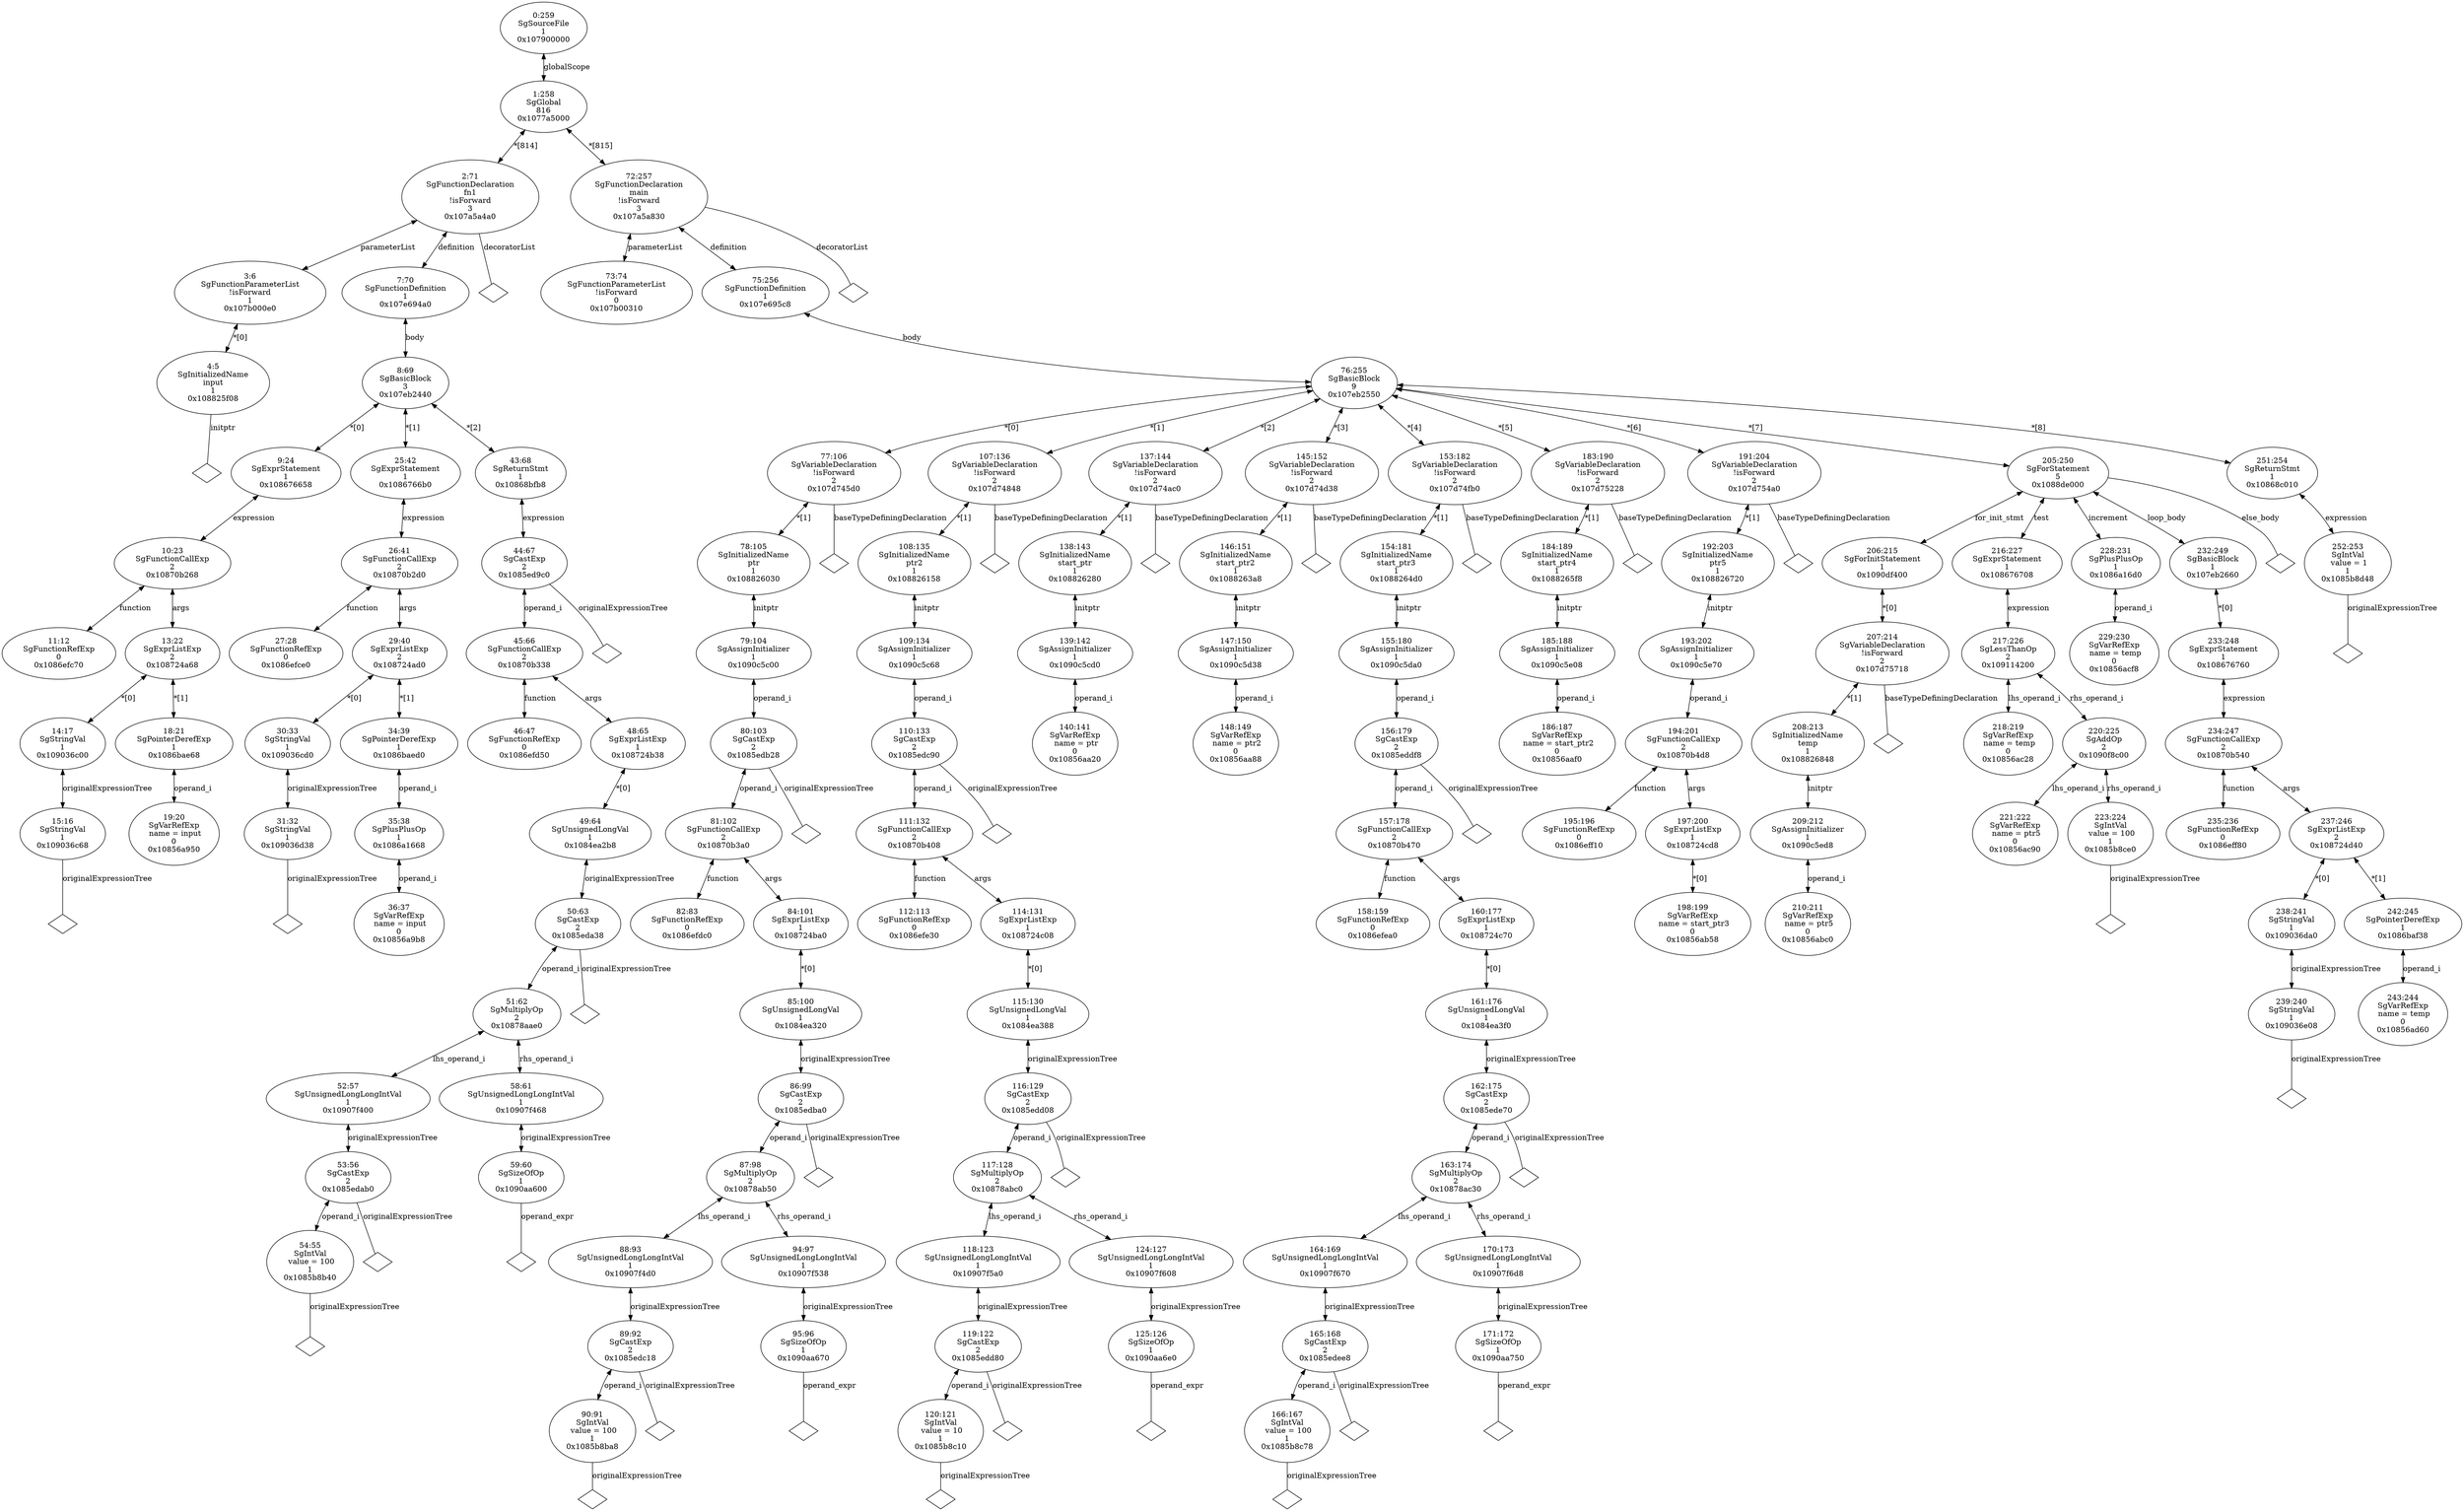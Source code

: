 digraph "G./pointer_example9.cpp.dot" {
"0x108825f08"[label="4:5\nSgInitializedName\ninput\n1\n0x108825f08\n" ];
"0x108825f08" -> "0x108825f08__initptr__null"[label="initptr" dir=none ];
"0x108825f08__initptr__null"[label="" shape=diamond ];
"0x107b000e0"[label="3:6\nSgFunctionParameterList\n!isForward\n1\n0x107b000e0\n" ];
"0x107b000e0" -> "0x108825f08"[label="*[0]" dir=both ];
"0x1086efc70"[label="11:12\nSgFunctionRefExp\n0\n0x1086efc70\n" ];
"0x109036c68"[label="15:16\nSgStringVal\n1\n0x109036c68\n" ];
"0x109036c68" -> "0x109036c68__originalExpressionTree__null"[label="originalExpressionTree" dir=none ];
"0x109036c68__originalExpressionTree__null"[label="" shape=diamond ];
"0x109036c00"[label="14:17\nSgStringVal\n1\n0x109036c00\n" ];
"0x109036c00" -> "0x109036c68"[label="originalExpressionTree" dir=both ];
"0x10856a950"[label="19:20\nSgVarRefExp\n name = input\n0\n0x10856a950\n" ];
"0x1086bae68"[label="18:21\nSgPointerDerefExp\n1\n0x1086bae68\n" ];
"0x1086bae68" -> "0x10856a950"[label="operand_i" dir=both ];
"0x108724a68"[label="13:22\nSgExprListExp\n2\n0x108724a68\n" ];
"0x108724a68" -> "0x109036c00"[label="*[0]" dir=both ];
"0x108724a68" -> "0x1086bae68"[label="*[1]" dir=both ];
"0x10870b268"[label="10:23\nSgFunctionCallExp\n2\n0x10870b268\n" ];
"0x10870b268" -> "0x1086efc70"[label="function" dir=both ];
"0x10870b268" -> "0x108724a68"[label="args" dir=both ];
"0x108676658"[label="9:24\nSgExprStatement\n1\n0x108676658\n" ];
"0x108676658" -> "0x10870b268"[label="expression" dir=both ];
"0x1086efce0"[label="27:28\nSgFunctionRefExp\n0\n0x1086efce0\n" ];
"0x109036d38"[label="31:32\nSgStringVal\n1\n0x109036d38\n" ];
"0x109036d38" -> "0x109036d38__originalExpressionTree__null"[label="originalExpressionTree" dir=none ];
"0x109036d38__originalExpressionTree__null"[label="" shape=diamond ];
"0x109036cd0"[label="30:33\nSgStringVal\n1\n0x109036cd0\n" ];
"0x109036cd0" -> "0x109036d38"[label="originalExpressionTree" dir=both ];
"0x10856a9b8"[label="36:37\nSgVarRefExp\n name = input\n0\n0x10856a9b8\n" ];
"0x1086a1668"[label="35:38\nSgPlusPlusOp\n1\n0x1086a1668\n" ];
"0x1086a1668" -> "0x10856a9b8"[label="operand_i" dir=both ];
"0x1086baed0"[label="34:39\nSgPointerDerefExp\n1\n0x1086baed0\n" ];
"0x1086baed0" -> "0x1086a1668"[label="operand_i" dir=both ];
"0x108724ad0"[label="29:40\nSgExprListExp\n2\n0x108724ad0\n" ];
"0x108724ad0" -> "0x109036cd0"[label="*[0]" dir=both ];
"0x108724ad0" -> "0x1086baed0"[label="*[1]" dir=both ];
"0x10870b2d0"[label="26:41\nSgFunctionCallExp\n2\n0x10870b2d0\n" ];
"0x10870b2d0" -> "0x1086efce0"[label="function" dir=both ];
"0x10870b2d0" -> "0x108724ad0"[label="args" dir=both ];
"0x1086766b0"[label="25:42\nSgExprStatement\n1\n0x1086766b0\n" ];
"0x1086766b0" -> "0x10870b2d0"[label="expression" dir=both ];
"0x1086efd50"[label="46:47\nSgFunctionRefExp\n0\n0x1086efd50\n" ];
"0x1085b8b40"[label="54:55\nSgIntVal\n value = 100\n1\n0x1085b8b40\n" ];
"0x1085b8b40" -> "0x1085b8b40__originalExpressionTree__null"[label="originalExpressionTree" dir=none ];
"0x1085b8b40__originalExpressionTree__null"[label="" shape=diamond ];
"0x1085edab0"[label="53:56\nSgCastExp\n2\n0x1085edab0\n" ];
"0x1085edab0" -> "0x1085b8b40"[label="operand_i" dir=both ];
"0x1085edab0" -> "0x1085edab0__originalExpressionTree__null"[label="originalExpressionTree" dir=none ];
"0x1085edab0__originalExpressionTree__null"[label="" shape=diamond ];
"0x10907f400"[label="52:57\nSgUnsignedLongLongIntVal\n1\n0x10907f400\n" ];
"0x10907f400" -> "0x1085edab0"[label="originalExpressionTree" dir=both ];
"0x1090aa600"[label="59:60\nSgSizeOfOp\n1\n0x1090aa600\n" ];
"0x1090aa600" -> "0x1090aa600__operand_expr__null"[label="operand_expr" dir=none ];
"0x1090aa600__operand_expr__null"[label="" shape=diamond ];
"0x10907f468"[label="58:61\nSgUnsignedLongLongIntVal\n1\n0x10907f468\n" ];
"0x10907f468" -> "0x1090aa600"[label="originalExpressionTree" dir=both ];
"0x10878aae0"[label="51:62\nSgMultiplyOp\n2\n0x10878aae0\n" ];
"0x10878aae0" -> "0x10907f400"[label="lhs_operand_i" dir=both ];
"0x10878aae0" -> "0x10907f468"[label="rhs_operand_i" dir=both ];
"0x1085eda38"[label="50:63\nSgCastExp\n2\n0x1085eda38\n" ];
"0x1085eda38" -> "0x10878aae0"[label="operand_i" dir=both ];
"0x1085eda38" -> "0x1085eda38__originalExpressionTree__null"[label="originalExpressionTree" dir=none ];
"0x1085eda38__originalExpressionTree__null"[label="" shape=diamond ];
"0x1084ea2b8"[label="49:64\nSgUnsignedLongVal\n1\n0x1084ea2b8\n" ];
"0x1084ea2b8" -> "0x1085eda38"[label="originalExpressionTree" dir=both ];
"0x108724b38"[label="48:65\nSgExprListExp\n1\n0x108724b38\n" ];
"0x108724b38" -> "0x1084ea2b8"[label="*[0]" dir=both ];
"0x10870b338"[label="45:66\nSgFunctionCallExp\n2\n0x10870b338\n" ];
"0x10870b338" -> "0x1086efd50"[label="function" dir=both ];
"0x10870b338" -> "0x108724b38"[label="args" dir=both ];
"0x1085ed9c0"[label="44:67\nSgCastExp\n2\n0x1085ed9c0\n" ];
"0x1085ed9c0" -> "0x10870b338"[label="operand_i" dir=both ];
"0x1085ed9c0" -> "0x1085ed9c0__originalExpressionTree__null"[label="originalExpressionTree" dir=none ];
"0x1085ed9c0__originalExpressionTree__null"[label="" shape=diamond ];
"0x10868bfb8"[label="43:68\nSgReturnStmt\n1\n0x10868bfb8\n" ];
"0x10868bfb8" -> "0x1085ed9c0"[label="expression" dir=both ];
"0x107eb2440"[label="8:69\nSgBasicBlock\n3\n0x107eb2440\n" ];
"0x107eb2440" -> "0x108676658"[label="*[0]" dir=both ];
"0x107eb2440" -> "0x1086766b0"[label="*[1]" dir=both ];
"0x107eb2440" -> "0x10868bfb8"[label="*[2]" dir=both ];
"0x107e694a0"[label="7:70\nSgFunctionDefinition\n1\n0x107e694a0\n" ];
"0x107e694a0" -> "0x107eb2440"[label="body" dir=both ];
"0x107a5a4a0"[label="2:71\nSgFunctionDeclaration\nfn1\n!isForward\n3\n0x107a5a4a0\n" ];
"0x107a5a4a0" -> "0x107b000e0"[label="parameterList" dir=both ];
"0x107a5a4a0" -> "0x107a5a4a0__decoratorList__null"[label="decoratorList" dir=none ];
"0x107a5a4a0__decoratorList__null"[label="" shape=diamond ];
"0x107a5a4a0" -> "0x107e694a0"[label="definition" dir=both ];
"0x107b00310"[label="73:74\nSgFunctionParameterList\n!isForward\n0\n0x107b00310\n" ];
"0x1086efdc0"[label="82:83\nSgFunctionRefExp\n0\n0x1086efdc0\n" ];
"0x1085b8ba8"[label="90:91\nSgIntVal\n value = 100\n1\n0x1085b8ba8\n" ];
"0x1085b8ba8" -> "0x1085b8ba8__originalExpressionTree__null"[label="originalExpressionTree" dir=none ];
"0x1085b8ba8__originalExpressionTree__null"[label="" shape=diamond ];
"0x1085edc18"[label="89:92\nSgCastExp\n2\n0x1085edc18\n" ];
"0x1085edc18" -> "0x1085b8ba8"[label="operand_i" dir=both ];
"0x1085edc18" -> "0x1085edc18__originalExpressionTree__null"[label="originalExpressionTree" dir=none ];
"0x1085edc18__originalExpressionTree__null"[label="" shape=diamond ];
"0x10907f4d0"[label="88:93\nSgUnsignedLongLongIntVal\n1\n0x10907f4d0\n" ];
"0x10907f4d0" -> "0x1085edc18"[label="originalExpressionTree" dir=both ];
"0x1090aa670"[label="95:96\nSgSizeOfOp\n1\n0x1090aa670\n" ];
"0x1090aa670" -> "0x1090aa670__operand_expr__null"[label="operand_expr" dir=none ];
"0x1090aa670__operand_expr__null"[label="" shape=diamond ];
"0x10907f538"[label="94:97\nSgUnsignedLongLongIntVal\n1\n0x10907f538\n" ];
"0x10907f538" -> "0x1090aa670"[label="originalExpressionTree" dir=both ];
"0x10878ab50"[label="87:98\nSgMultiplyOp\n2\n0x10878ab50\n" ];
"0x10878ab50" -> "0x10907f4d0"[label="lhs_operand_i" dir=both ];
"0x10878ab50" -> "0x10907f538"[label="rhs_operand_i" dir=both ];
"0x1085edba0"[label="86:99\nSgCastExp\n2\n0x1085edba0\n" ];
"0x1085edba0" -> "0x10878ab50"[label="operand_i" dir=both ];
"0x1085edba0" -> "0x1085edba0__originalExpressionTree__null"[label="originalExpressionTree" dir=none ];
"0x1085edba0__originalExpressionTree__null"[label="" shape=diamond ];
"0x1084ea320"[label="85:100\nSgUnsignedLongVal\n1\n0x1084ea320\n" ];
"0x1084ea320" -> "0x1085edba0"[label="originalExpressionTree" dir=both ];
"0x108724ba0"[label="84:101\nSgExprListExp\n1\n0x108724ba0\n" ];
"0x108724ba0" -> "0x1084ea320"[label="*[0]" dir=both ];
"0x10870b3a0"[label="81:102\nSgFunctionCallExp\n2\n0x10870b3a0\n" ];
"0x10870b3a0" -> "0x1086efdc0"[label="function" dir=both ];
"0x10870b3a0" -> "0x108724ba0"[label="args" dir=both ];
"0x1085edb28"[label="80:103\nSgCastExp\n2\n0x1085edb28\n" ];
"0x1085edb28" -> "0x10870b3a0"[label="operand_i" dir=both ];
"0x1085edb28" -> "0x1085edb28__originalExpressionTree__null"[label="originalExpressionTree" dir=none ];
"0x1085edb28__originalExpressionTree__null"[label="" shape=diamond ];
"0x1090c5c00"[label="79:104\nSgAssignInitializer\n1\n0x1090c5c00\n" ];
"0x1090c5c00" -> "0x1085edb28"[label="operand_i" dir=both ];
"0x108826030"[label="78:105\nSgInitializedName\nptr\n1\n0x108826030\n" ];
"0x108826030" -> "0x1090c5c00"[label="initptr" dir=both ];
"0x107d745d0"[label="77:106\nSgVariableDeclaration\n!isForward\n2\n0x107d745d0\n" ];
"0x107d745d0" -> "0x107d745d0__baseTypeDefiningDeclaration__null"[label="baseTypeDefiningDeclaration" dir=none ];
"0x107d745d0__baseTypeDefiningDeclaration__null"[label="" shape=diamond ];
"0x107d745d0" -> "0x108826030"[label="*[1]" dir=both ];
"0x1086efe30"[label="112:113\nSgFunctionRefExp\n0\n0x1086efe30\n" ];
"0x1085b8c10"[label="120:121\nSgIntVal\n value = 10\n1\n0x1085b8c10\n" ];
"0x1085b8c10" -> "0x1085b8c10__originalExpressionTree__null"[label="originalExpressionTree" dir=none ];
"0x1085b8c10__originalExpressionTree__null"[label="" shape=diamond ];
"0x1085edd80"[label="119:122\nSgCastExp\n2\n0x1085edd80\n" ];
"0x1085edd80" -> "0x1085b8c10"[label="operand_i" dir=both ];
"0x1085edd80" -> "0x1085edd80__originalExpressionTree__null"[label="originalExpressionTree" dir=none ];
"0x1085edd80__originalExpressionTree__null"[label="" shape=diamond ];
"0x10907f5a0"[label="118:123\nSgUnsignedLongLongIntVal\n1\n0x10907f5a0\n" ];
"0x10907f5a0" -> "0x1085edd80"[label="originalExpressionTree" dir=both ];
"0x1090aa6e0"[label="125:126\nSgSizeOfOp\n1\n0x1090aa6e0\n" ];
"0x1090aa6e0" -> "0x1090aa6e0__operand_expr__null"[label="operand_expr" dir=none ];
"0x1090aa6e0__operand_expr__null"[label="" shape=diamond ];
"0x10907f608"[label="124:127\nSgUnsignedLongLongIntVal\n1\n0x10907f608\n" ];
"0x10907f608" -> "0x1090aa6e0"[label="originalExpressionTree" dir=both ];
"0x10878abc0"[label="117:128\nSgMultiplyOp\n2\n0x10878abc0\n" ];
"0x10878abc0" -> "0x10907f5a0"[label="lhs_operand_i" dir=both ];
"0x10878abc0" -> "0x10907f608"[label="rhs_operand_i" dir=both ];
"0x1085edd08"[label="116:129\nSgCastExp\n2\n0x1085edd08\n" ];
"0x1085edd08" -> "0x10878abc0"[label="operand_i" dir=both ];
"0x1085edd08" -> "0x1085edd08__originalExpressionTree__null"[label="originalExpressionTree" dir=none ];
"0x1085edd08__originalExpressionTree__null"[label="" shape=diamond ];
"0x1084ea388"[label="115:130\nSgUnsignedLongVal\n1\n0x1084ea388\n" ];
"0x1084ea388" -> "0x1085edd08"[label="originalExpressionTree" dir=both ];
"0x108724c08"[label="114:131\nSgExprListExp\n1\n0x108724c08\n" ];
"0x108724c08" -> "0x1084ea388"[label="*[0]" dir=both ];
"0x10870b408"[label="111:132\nSgFunctionCallExp\n2\n0x10870b408\n" ];
"0x10870b408" -> "0x1086efe30"[label="function" dir=both ];
"0x10870b408" -> "0x108724c08"[label="args" dir=both ];
"0x1085edc90"[label="110:133\nSgCastExp\n2\n0x1085edc90\n" ];
"0x1085edc90" -> "0x10870b408"[label="operand_i" dir=both ];
"0x1085edc90" -> "0x1085edc90__originalExpressionTree__null"[label="originalExpressionTree" dir=none ];
"0x1085edc90__originalExpressionTree__null"[label="" shape=diamond ];
"0x1090c5c68"[label="109:134\nSgAssignInitializer\n1\n0x1090c5c68\n" ];
"0x1090c5c68" -> "0x1085edc90"[label="operand_i" dir=both ];
"0x108826158"[label="108:135\nSgInitializedName\nptr2\n1\n0x108826158\n" ];
"0x108826158" -> "0x1090c5c68"[label="initptr" dir=both ];
"0x107d74848"[label="107:136\nSgVariableDeclaration\n!isForward\n2\n0x107d74848\n" ];
"0x107d74848" -> "0x107d74848__baseTypeDefiningDeclaration__null"[label="baseTypeDefiningDeclaration" dir=none ];
"0x107d74848__baseTypeDefiningDeclaration__null"[label="" shape=diamond ];
"0x107d74848" -> "0x108826158"[label="*[1]" dir=both ];
"0x10856aa20"[label="140:141\nSgVarRefExp\n name = ptr\n0\n0x10856aa20\n" ];
"0x1090c5cd0"[label="139:142\nSgAssignInitializer\n1\n0x1090c5cd0\n" ];
"0x1090c5cd0" -> "0x10856aa20"[label="operand_i" dir=both ];
"0x108826280"[label="138:143\nSgInitializedName\nstart_ptr\n1\n0x108826280\n" ];
"0x108826280" -> "0x1090c5cd0"[label="initptr" dir=both ];
"0x107d74ac0"[label="137:144\nSgVariableDeclaration\n!isForward\n2\n0x107d74ac0\n" ];
"0x107d74ac0" -> "0x107d74ac0__baseTypeDefiningDeclaration__null"[label="baseTypeDefiningDeclaration" dir=none ];
"0x107d74ac0__baseTypeDefiningDeclaration__null"[label="" shape=diamond ];
"0x107d74ac0" -> "0x108826280"[label="*[1]" dir=both ];
"0x10856aa88"[label="148:149\nSgVarRefExp\n name = ptr2\n0\n0x10856aa88\n" ];
"0x1090c5d38"[label="147:150\nSgAssignInitializer\n1\n0x1090c5d38\n" ];
"0x1090c5d38" -> "0x10856aa88"[label="operand_i" dir=both ];
"0x1088263a8"[label="146:151\nSgInitializedName\nstart_ptr2\n1\n0x1088263a8\n" ];
"0x1088263a8" -> "0x1090c5d38"[label="initptr" dir=both ];
"0x107d74d38"[label="145:152\nSgVariableDeclaration\n!isForward\n2\n0x107d74d38\n" ];
"0x107d74d38" -> "0x107d74d38__baseTypeDefiningDeclaration__null"[label="baseTypeDefiningDeclaration" dir=none ];
"0x107d74d38__baseTypeDefiningDeclaration__null"[label="" shape=diamond ];
"0x107d74d38" -> "0x1088263a8"[label="*[1]" dir=both ];
"0x1086efea0"[label="158:159\nSgFunctionRefExp\n0\n0x1086efea0\n" ];
"0x1085b8c78"[label="166:167\nSgIntVal\n value = 100\n1\n0x1085b8c78\n" ];
"0x1085b8c78" -> "0x1085b8c78__originalExpressionTree__null"[label="originalExpressionTree" dir=none ];
"0x1085b8c78__originalExpressionTree__null"[label="" shape=diamond ];
"0x1085edee8"[label="165:168\nSgCastExp\n2\n0x1085edee8\n" ];
"0x1085edee8" -> "0x1085b8c78"[label="operand_i" dir=both ];
"0x1085edee8" -> "0x1085edee8__originalExpressionTree__null"[label="originalExpressionTree" dir=none ];
"0x1085edee8__originalExpressionTree__null"[label="" shape=diamond ];
"0x10907f670"[label="164:169\nSgUnsignedLongLongIntVal\n1\n0x10907f670\n" ];
"0x10907f670" -> "0x1085edee8"[label="originalExpressionTree" dir=both ];
"0x1090aa750"[label="171:172\nSgSizeOfOp\n1\n0x1090aa750\n" ];
"0x1090aa750" -> "0x1090aa750__operand_expr__null"[label="operand_expr" dir=none ];
"0x1090aa750__operand_expr__null"[label="" shape=diamond ];
"0x10907f6d8"[label="170:173\nSgUnsignedLongLongIntVal\n1\n0x10907f6d8\n" ];
"0x10907f6d8" -> "0x1090aa750"[label="originalExpressionTree" dir=both ];
"0x10878ac30"[label="163:174\nSgMultiplyOp\n2\n0x10878ac30\n" ];
"0x10878ac30" -> "0x10907f670"[label="lhs_operand_i" dir=both ];
"0x10878ac30" -> "0x10907f6d8"[label="rhs_operand_i" dir=both ];
"0x1085ede70"[label="162:175\nSgCastExp\n2\n0x1085ede70\n" ];
"0x1085ede70" -> "0x10878ac30"[label="operand_i" dir=both ];
"0x1085ede70" -> "0x1085ede70__originalExpressionTree__null"[label="originalExpressionTree" dir=none ];
"0x1085ede70__originalExpressionTree__null"[label="" shape=diamond ];
"0x1084ea3f0"[label="161:176\nSgUnsignedLongVal\n1\n0x1084ea3f0\n" ];
"0x1084ea3f0" -> "0x1085ede70"[label="originalExpressionTree" dir=both ];
"0x108724c70"[label="160:177\nSgExprListExp\n1\n0x108724c70\n" ];
"0x108724c70" -> "0x1084ea3f0"[label="*[0]" dir=both ];
"0x10870b470"[label="157:178\nSgFunctionCallExp\n2\n0x10870b470\n" ];
"0x10870b470" -> "0x1086efea0"[label="function" dir=both ];
"0x10870b470" -> "0x108724c70"[label="args" dir=both ];
"0x1085eddf8"[label="156:179\nSgCastExp\n2\n0x1085eddf8\n" ];
"0x1085eddf8" -> "0x10870b470"[label="operand_i" dir=both ];
"0x1085eddf8" -> "0x1085eddf8__originalExpressionTree__null"[label="originalExpressionTree" dir=none ];
"0x1085eddf8__originalExpressionTree__null"[label="" shape=diamond ];
"0x1090c5da0"[label="155:180\nSgAssignInitializer\n1\n0x1090c5da0\n" ];
"0x1090c5da0" -> "0x1085eddf8"[label="operand_i" dir=both ];
"0x1088264d0"[label="154:181\nSgInitializedName\nstart_ptr3\n1\n0x1088264d0\n" ];
"0x1088264d0" -> "0x1090c5da0"[label="initptr" dir=both ];
"0x107d74fb0"[label="153:182\nSgVariableDeclaration\n!isForward\n2\n0x107d74fb0\n" ];
"0x107d74fb0" -> "0x107d74fb0__baseTypeDefiningDeclaration__null"[label="baseTypeDefiningDeclaration" dir=none ];
"0x107d74fb0__baseTypeDefiningDeclaration__null"[label="" shape=diamond ];
"0x107d74fb0" -> "0x1088264d0"[label="*[1]" dir=both ];
"0x10856aaf0"[label="186:187\nSgVarRefExp\n name = start_ptr2\n0\n0x10856aaf0\n" ];
"0x1090c5e08"[label="185:188\nSgAssignInitializer\n1\n0x1090c5e08\n" ];
"0x1090c5e08" -> "0x10856aaf0"[label="operand_i" dir=both ];
"0x1088265f8"[label="184:189\nSgInitializedName\nstart_ptr4\n1\n0x1088265f8\n" ];
"0x1088265f8" -> "0x1090c5e08"[label="initptr" dir=both ];
"0x107d75228"[label="183:190\nSgVariableDeclaration\n!isForward\n2\n0x107d75228\n" ];
"0x107d75228" -> "0x107d75228__baseTypeDefiningDeclaration__null"[label="baseTypeDefiningDeclaration" dir=none ];
"0x107d75228__baseTypeDefiningDeclaration__null"[label="" shape=diamond ];
"0x107d75228" -> "0x1088265f8"[label="*[1]" dir=both ];
"0x1086eff10"[label="195:196\nSgFunctionRefExp\n0\n0x1086eff10\n" ];
"0x10856ab58"[label="198:199\nSgVarRefExp\n name = start_ptr3\n0\n0x10856ab58\n" ];
"0x108724cd8"[label="197:200\nSgExprListExp\n1\n0x108724cd8\n" ];
"0x108724cd8" -> "0x10856ab58"[label="*[0]" dir=both ];
"0x10870b4d8"[label="194:201\nSgFunctionCallExp\n2\n0x10870b4d8\n" ];
"0x10870b4d8" -> "0x1086eff10"[label="function" dir=both ];
"0x10870b4d8" -> "0x108724cd8"[label="args" dir=both ];
"0x1090c5e70"[label="193:202\nSgAssignInitializer\n1\n0x1090c5e70\n" ];
"0x1090c5e70" -> "0x10870b4d8"[label="operand_i" dir=both ];
"0x108826720"[label="192:203\nSgInitializedName\nptr5\n1\n0x108826720\n" ];
"0x108826720" -> "0x1090c5e70"[label="initptr" dir=both ];
"0x107d754a0"[label="191:204\nSgVariableDeclaration\n!isForward\n2\n0x107d754a0\n" ];
"0x107d754a0" -> "0x107d754a0__baseTypeDefiningDeclaration__null"[label="baseTypeDefiningDeclaration" dir=none ];
"0x107d754a0__baseTypeDefiningDeclaration__null"[label="" shape=diamond ];
"0x107d754a0" -> "0x108826720"[label="*[1]" dir=both ];
"0x10856abc0"[label="210:211\nSgVarRefExp\n name = ptr5\n0\n0x10856abc0\n" ];
"0x1090c5ed8"[label="209:212\nSgAssignInitializer\n1\n0x1090c5ed8\n" ];
"0x1090c5ed8" -> "0x10856abc0"[label="operand_i" dir=both ];
"0x108826848"[label="208:213\nSgInitializedName\ntemp\n1\n0x108826848\n" ];
"0x108826848" -> "0x1090c5ed8"[label="initptr" dir=both ];
"0x107d75718"[label="207:214\nSgVariableDeclaration\n!isForward\n2\n0x107d75718\n" ];
"0x107d75718" -> "0x107d75718__baseTypeDefiningDeclaration__null"[label="baseTypeDefiningDeclaration" dir=none ];
"0x107d75718__baseTypeDefiningDeclaration__null"[label="" shape=diamond ];
"0x107d75718" -> "0x108826848"[label="*[1]" dir=both ];
"0x1090df400"[label="206:215\nSgForInitStatement\n1\n0x1090df400\n" ];
"0x1090df400" -> "0x107d75718"[label="*[0]" dir=both ];
"0x10856ac28"[label="218:219\nSgVarRefExp\n name = temp\n0\n0x10856ac28\n" ];
"0x10856ac90"[label="221:222\nSgVarRefExp\n name = ptr5\n0\n0x10856ac90\n" ];
"0x1085b8ce0"[label="223:224\nSgIntVal\n value = 100\n1\n0x1085b8ce0\n" ];
"0x1085b8ce0" -> "0x1085b8ce0__originalExpressionTree__null"[label="originalExpressionTree" dir=none ];
"0x1085b8ce0__originalExpressionTree__null"[label="" shape=diamond ];
"0x1090f8c00"[label="220:225\nSgAddOp\n2\n0x1090f8c00\n" ];
"0x1090f8c00" -> "0x10856ac90"[label="lhs_operand_i" dir=both ];
"0x1090f8c00" -> "0x1085b8ce0"[label="rhs_operand_i" dir=both ];
"0x109114200"[label="217:226\nSgLessThanOp\n2\n0x109114200\n" ];
"0x109114200" -> "0x10856ac28"[label="lhs_operand_i" dir=both ];
"0x109114200" -> "0x1090f8c00"[label="rhs_operand_i" dir=both ];
"0x108676708"[label="216:227\nSgExprStatement\n1\n0x108676708\n" ];
"0x108676708" -> "0x109114200"[label="expression" dir=both ];
"0x10856acf8"[label="229:230\nSgVarRefExp\n name = temp\n0\n0x10856acf8\n" ];
"0x1086a16d0"[label="228:231\nSgPlusPlusOp\n1\n0x1086a16d0\n" ];
"0x1086a16d0" -> "0x10856acf8"[label="operand_i" dir=both ];
"0x1086eff80"[label="235:236\nSgFunctionRefExp\n0\n0x1086eff80\n" ];
"0x109036e08"[label="239:240\nSgStringVal\n1\n0x109036e08\n" ];
"0x109036e08" -> "0x109036e08__originalExpressionTree__null"[label="originalExpressionTree" dir=none ];
"0x109036e08__originalExpressionTree__null"[label="" shape=diamond ];
"0x109036da0"[label="238:241\nSgStringVal\n1\n0x109036da0\n" ];
"0x109036da0" -> "0x109036e08"[label="originalExpressionTree" dir=both ];
"0x10856ad60"[label="243:244\nSgVarRefExp\n name = temp\n0\n0x10856ad60\n" ];
"0x1086baf38"[label="242:245\nSgPointerDerefExp\n1\n0x1086baf38\n" ];
"0x1086baf38" -> "0x10856ad60"[label="operand_i" dir=both ];
"0x108724d40"[label="237:246\nSgExprListExp\n2\n0x108724d40\n" ];
"0x108724d40" -> "0x109036da0"[label="*[0]" dir=both ];
"0x108724d40" -> "0x1086baf38"[label="*[1]" dir=both ];
"0x10870b540"[label="234:247\nSgFunctionCallExp\n2\n0x10870b540\n" ];
"0x10870b540" -> "0x1086eff80"[label="function" dir=both ];
"0x10870b540" -> "0x108724d40"[label="args" dir=both ];
"0x108676760"[label="233:248\nSgExprStatement\n1\n0x108676760\n" ];
"0x108676760" -> "0x10870b540"[label="expression" dir=both ];
"0x107eb2660"[label="232:249\nSgBasicBlock\n1\n0x107eb2660\n" ];
"0x107eb2660" -> "0x108676760"[label="*[0]" dir=both ];
"0x1088de000"[label="205:250\nSgForStatement\n5\n0x1088de000\n" ];
"0x1088de000" -> "0x1090df400"[label="for_init_stmt" dir=both ];
"0x1088de000" -> "0x108676708"[label="test" dir=both ];
"0x1088de000" -> "0x1086a16d0"[label="increment" dir=both ];
"0x1088de000" -> "0x107eb2660"[label="loop_body" dir=both ];
"0x1088de000" -> "0x1088de000__else_body__null"[label="else_body" dir=none ];
"0x1088de000__else_body__null"[label="" shape=diamond ];
"0x1085b8d48"[label="252:253\nSgIntVal\n value = 1\n1\n0x1085b8d48\n" ];
"0x1085b8d48" -> "0x1085b8d48__originalExpressionTree__null"[label="originalExpressionTree" dir=none ];
"0x1085b8d48__originalExpressionTree__null"[label="" shape=diamond ];
"0x10868c010"[label="251:254\nSgReturnStmt\n1\n0x10868c010\n" ];
"0x10868c010" -> "0x1085b8d48"[label="expression" dir=both ];
"0x107eb2550"[label="76:255\nSgBasicBlock\n9\n0x107eb2550\n" ];
"0x107eb2550" -> "0x107d745d0"[label="*[0]" dir=both ];
"0x107eb2550" -> "0x107d74848"[label="*[1]" dir=both ];
"0x107eb2550" -> "0x107d74ac0"[label="*[2]" dir=both ];
"0x107eb2550" -> "0x107d74d38"[label="*[3]" dir=both ];
"0x107eb2550" -> "0x107d74fb0"[label="*[4]" dir=both ];
"0x107eb2550" -> "0x107d75228"[label="*[5]" dir=both ];
"0x107eb2550" -> "0x107d754a0"[label="*[6]" dir=both ];
"0x107eb2550" -> "0x1088de000"[label="*[7]" dir=both ];
"0x107eb2550" -> "0x10868c010"[label="*[8]" dir=both ];
"0x107e695c8"[label="75:256\nSgFunctionDefinition\n1\n0x107e695c8\n" ];
"0x107e695c8" -> "0x107eb2550"[label="body" dir=both ];
"0x107a5a830"[label="72:257\nSgFunctionDeclaration\nmain\n!isForward\n3\n0x107a5a830\n" ];
"0x107a5a830" -> "0x107b00310"[label="parameterList" dir=both ];
"0x107a5a830" -> "0x107a5a830__decoratorList__null"[label="decoratorList" dir=none ];
"0x107a5a830__decoratorList__null"[label="" shape=diamond ];
"0x107a5a830" -> "0x107e695c8"[label="definition" dir=both ];
"0x1077a5000"[label="1:258\nSgGlobal\n816\n0x1077a5000\n" ];
"0x1077a5000" -> "0x107a5a4a0"[label="*[814]" dir=both ];
"0x1077a5000" -> "0x107a5a830"[label="*[815]" dir=both ];
"0x107900000"[label="0:259\nSgSourceFile\n1\n0x107900000\n" ];
"0x107900000" -> "0x1077a5000"[label="globalScope" dir=both ];
}
